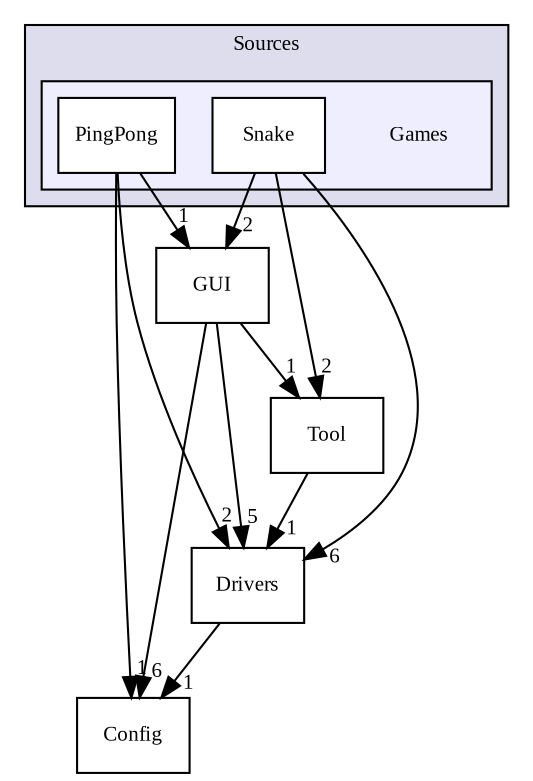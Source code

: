 digraph "Games" {
  compound=true
  node [ fontsize="10", fontname="TimesNewRoman"];
  edge [ labelfontsize="10", labelfontname="TimesNewRoman"];
  subgraph clusterdir_937900b87e0c7a5fa01190c395fb83f7 {
    graph [ bgcolor="#ddddee", pencolor="black", label="Sources" fontname="TimesNewRoman", fontsize="10", URL="dir_937900b87e0c7a5fa01190c395fb83f7.html"]
  subgraph clusterdir_7a8ccb56a9e8ce43d4dc66eeef1b5636 {
    graph [ bgcolor="#eeeeff", pencolor="black", label="" URL="dir_7a8ccb56a9e8ce43d4dc66eeef1b5636.html"];
    dir_7a8ccb56a9e8ce43d4dc66eeef1b5636 [shape=plaintext label="Games"];
    dir_cd85fb14c90c3d4bfa4a2ceb817aafd3 [shape=box label="PingPong" color="black" fillcolor="white" style="filled" URL="dir_cd85fb14c90c3d4bfa4a2ceb817aafd3.html"];
    dir_08699772390e45925e35a396bbab0010 [shape=box label="Snake" color="black" fillcolor="white" style="filled" URL="dir_08699772390e45925e35a396bbab0010.html"];
  }
  }
  dir_2e65faa0945d6e1f05f940285ea6dae8 [shape=box label="GUI" URL="dir_2e65faa0945d6e1f05f940285ea6dae8.html"];
  dir_abb47d9036a42ab5431b8adc2735c9e9 [shape=box label="Drivers" URL="dir_abb47d9036a42ab5431b8adc2735c9e9.html"];
  dir_1cc0d7433a75094a3f1837acdc26fc70 [shape=box label="Tool" URL="dir_1cc0d7433a75094a3f1837acdc26fc70.html"];
  dir_95159fc6f8f337200fe1cf14cb13c2a7 [shape=box label="Config" URL="dir_95159fc6f8f337200fe1cf14cb13c2a7.html"];
  dir_2e65faa0945d6e1f05f940285ea6dae8->dir_abb47d9036a42ab5431b8adc2735c9e9 [headlabel="5", labeldistance=1.5 headhref="dir_000003_000001.html"];
  dir_2e65faa0945d6e1f05f940285ea6dae8->dir_1cc0d7433a75094a3f1837acdc26fc70 [headlabel="1", labeldistance=1.5 headhref="dir_000003_000011.html"];
  dir_2e65faa0945d6e1f05f940285ea6dae8->dir_95159fc6f8f337200fe1cf14cb13c2a7 [headlabel="6", labeldistance=1.5 headhref="dir_000003_000004.html"];
  dir_abb47d9036a42ab5431b8adc2735c9e9->dir_95159fc6f8f337200fe1cf14cb13c2a7 [headlabel="1", labeldistance=1.5 headhref="dir_000001_000004.html"];
  dir_cd85fb14c90c3d4bfa4a2ceb817aafd3->dir_2e65faa0945d6e1f05f940285ea6dae8 [headlabel="1", labeldistance=1.5 headhref="dir_000009_000003.html"];
  dir_cd85fb14c90c3d4bfa4a2ceb817aafd3->dir_abb47d9036a42ab5431b8adc2735c9e9 [headlabel="2", labeldistance=1.5 headhref="dir_000009_000001.html"];
  dir_cd85fb14c90c3d4bfa4a2ceb817aafd3->dir_95159fc6f8f337200fe1cf14cb13c2a7 [headlabel="1", labeldistance=1.5 headhref="dir_000009_000004.html"];
  dir_08699772390e45925e35a396bbab0010->dir_2e65faa0945d6e1f05f940285ea6dae8 [headlabel="2", labeldistance=1.5 headhref="dir_000010_000003.html"];
  dir_08699772390e45925e35a396bbab0010->dir_abb47d9036a42ab5431b8adc2735c9e9 [headlabel="6", labeldistance=1.5 headhref="dir_000010_000001.html"];
  dir_08699772390e45925e35a396bbab0010->dir_1cc0d7433a75094a3f1837acdc26fc70 [headlabel="2", labeldistance=1.5 headhref="dir_000010_000011.html"];
  dir_1cc0d7433a75094a3f1837acdc26fc70->dir_abb47d9036a42ab5431b8adc2735c9e9 [headlabel="1", labeldistance=1.5 headhref="dir_000011_000001.html"];
}
